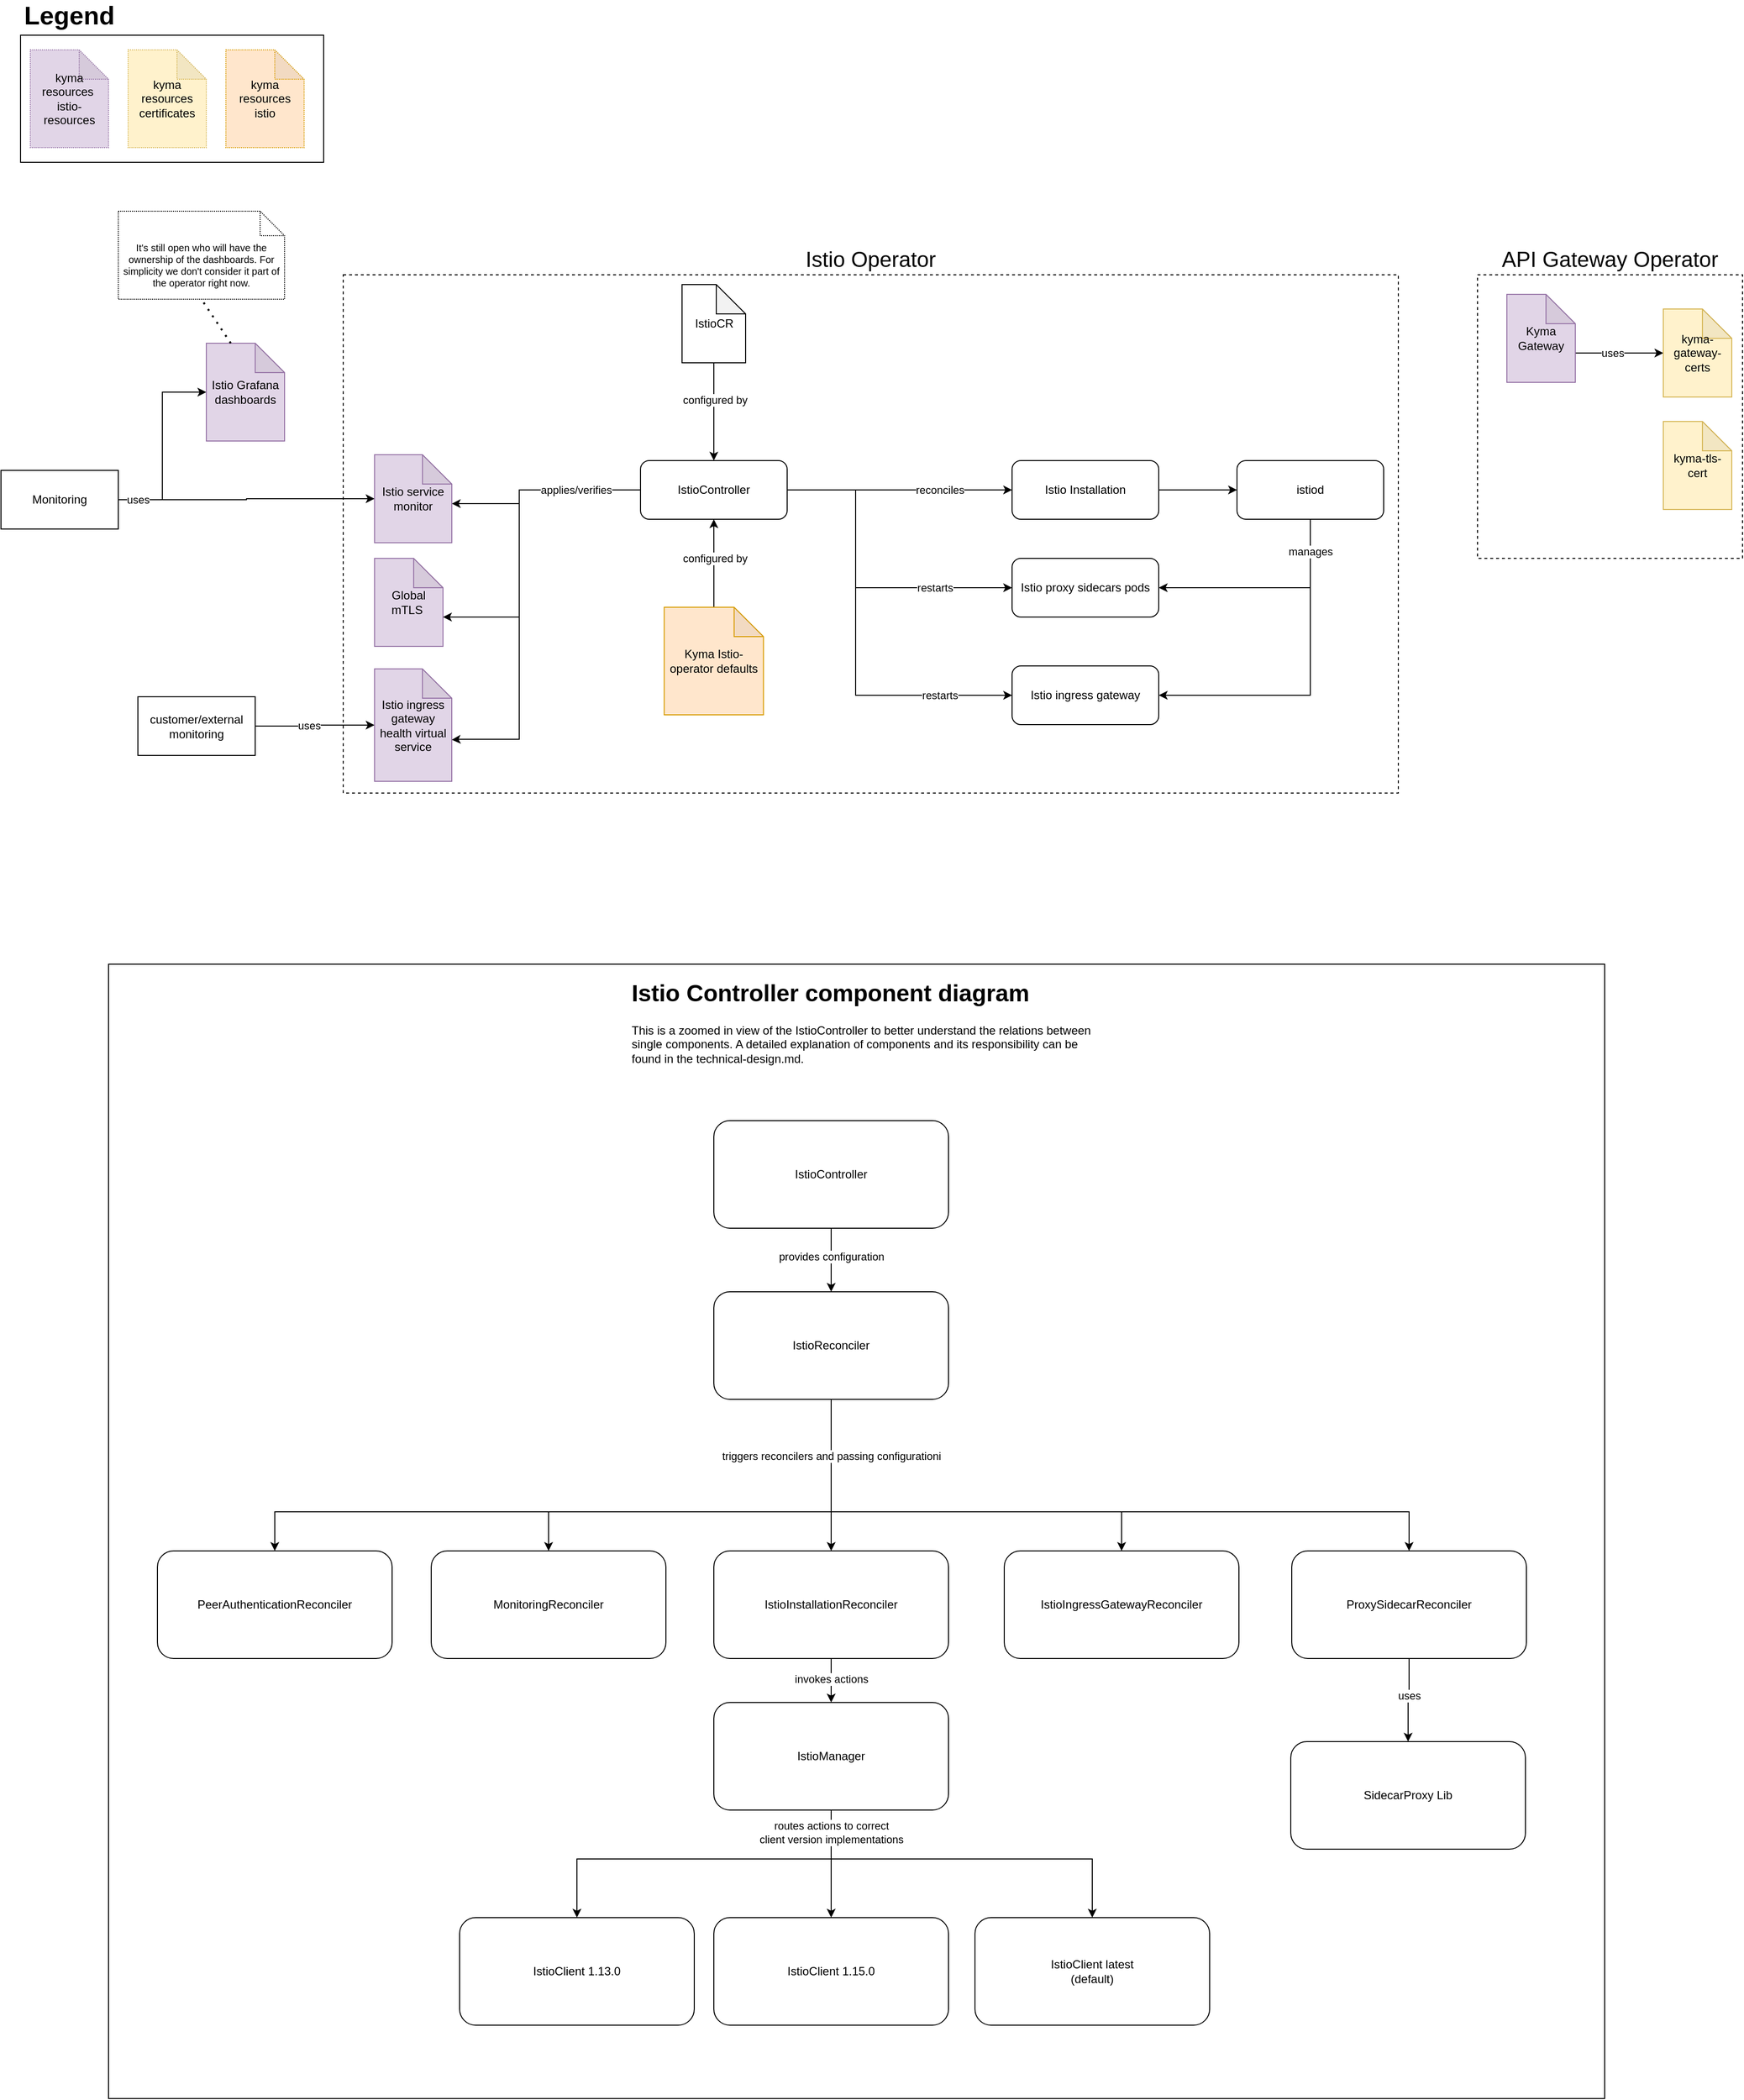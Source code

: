 <mxfile version="20.5.3" type="embed"><diagram id="23iRSUPoRavnBvh4doch" name="Page-1"><mxGraphModel dx="1334" dy="1063" grid="1" gridSize="10" guides="1" tooltips="1" connect="1" arrows="1" fold="1" page="1" pageScale="1" pageWidth="827" pageHeight="1169" math="0" shadow="0"><root><mxCell id="0"/><mxCell id="1" parent="0"/><mxCell id="174" value="" style="rounded=0;whiteSpace=wrap;html=1;fillColor=none;" parent="1" vertex="1"><mxGeometry x="150" y="1050" width="1530" height="1160" as="geometry"/></mxCell><mxCell id="156" style="edgeStyle=orthogonalEdgeStyle;rounded=0;orthogonalLoop=1;jettySize=auto;html=1;entryX=0;entryY=0.5;entryDx=0;entryDy=0;entryPerimeter=0;" parent="1" source="32" target="28" edge="1"><mxGeometry relative="1" as="geometry"/></mxCell><mxCell id="118" value="API Gateway Operator" style="rounded=0;whiteSpace=wrap;html=1;fillColor=none;labelPosition=center;verticalLabelPosition=top;align=center;verticalAlign=bottom;dashed=1;fontSize=22;" parent="1" vertex="1"><mxGeometry x="1550" y="345" width="271" height="290" as="geometry"/></mxCell><mxCell id="38" value="Istio Operator" style="rounded=0;whiteSpace=wrap;html=1;fillColor=none;labelPosition=center;verticalLabelPosition=top;align=center;verticalAlign=bottom;fontSize=22;dashed=1;" parent="1" vertex="1"><mxGeometry x="390" y="345" width="1079" height="530" as="geometry"/></mxCell><mxCell id="33" style="edgeStyle=orthogonalEdgeStyle;rounded=0;orthogonalLoop=1;jettySize=auto;html=1;entryX=1;entryY=0.5;entryDx=0;entryDy=0;startArrow=classic;startFill=1;endArrow=none;endFill=0;" parent="1" source="26" target="32" edge="1"><mxGeometry relative="1" as="geometry"/></mxCell><mxCell id="37" value="uses" style="edgeLabel;html=1;align=center;verticalAlign=middle;resizable=0;points=[];" parent="33" vertex="1" connectable="0"><mxGeometry x="0.219" y="1" relative="1" as="geometry"><mxPoint x="-26" y="33" as="offset"/></mxGeometry></mxCell><mxCell id="27" value="Global mTLS&amp;nbsp;" style="shape=note;whiteSpace=wrap;html=1;backgroundOutline=1;darkOpacity=0.05;fillColor=#e1d5e7;strokeColor=#9673a6;" parent="1" vertex="1"><mxGeometry x="422.05" y="635" width="70" height="90" as="geometry"/></mxCell><mxCell id="28" value="Istio service monitor" style="shape=note;whiteSpace=wrap;html=1;backgroundOutline=1;darkOpacity=0.05;fillColor=#e1d5e7;strokeColor=#9673a6;" parent="1" vertex="1"><mxGeometry x="422.05" y="529" width="79" height="90" as="geometry"/></mxCell><mxCell id="43" style="edgeStyle=orthogonalEdgeStyle;rounded=0;orthogonalLoop=1;jettySize=auto;html=1;entryX=1;entryY=0.5;entryDx=0;entryDy=0;fontSize=22;startArrow=classic;startFill=1;endArrow=none;endFill=0;" parent="1" source="29" target="42" edge="1"><mxGeometry relative="1" as="geometry"/></mxCell><mxCell id="44" value="uses" style="edgeLabel;html=1;align=center;verticalAlign=middle;resizable=0;points=[];fontSize=11;" parent="43" vertex="1" connectable="0"><mxGeometry x="0.112" y="-1" relative="1" as="geometry"><mxPoint as="offset"/></mxGeometry></mxCell><mxCell id="29" value="Istio ingress gateway health virtual service" style="shape=note;whiteSpace=wrap;html=1;backgroundOutline=1;darkOpacity=0.05;fillColor=#e1d5e7;strokeColor=#9673a6;" parent="1" vertex="1"><mxGeometry x="422.05" y="748" width="78.95" height="115" as="geometry"/></mxCell><mxCell id="32" value="Monitoring" style="whiteSpace=wrap;html=1;" parent="1" vertex="1"><mxGeometry x="40" y="545" width="120" height="60" as="geometry"/></mxCell><mxCell id="61" style="edgeStyle=orthogonalEdgeStyle;rounded=0;orthogonalLoop=1;jettySize=auto;html=1;entryX=0;entryY=0;entryDx=70;entryDy=60;entryPerimeter=0;" parent="1" target="27" edge="1"><mxGeometry relative="1" as="geometry"><mxPoint x="691" y="565.0" as="sourcePoint"/><mxPoint x="550" y="855" as="targetPoint"/><Array as="points"><mxPoint x="570" y="565"/><mxPoint x="570" y="695"/></Array></mxGeometry></mxCell><mxCell id="62" style="edgeStyle=orthogonalEdgeStyle;rounded=0;orthogonalLoop=1;jettySize=auto;html=1;entryX=0;entryY=0;entryDx=78.95;entryDy=72.5;entryPerimeter=0;" parent="1" target="29" edge="1"><mxGeometry relative="1" as="geometry"><mxPoint x="697" y="565" as="sourcePoint"/><mxPoint x="540" y="815" as="targetPoint"/><Array as="points"><mxPoint x="570" y="565"/><mxPoint x="570" y="820"/><mxPoint x="510" y="820"/></Array></mxGeometry></mxCell><mxCell id="2" value="IstioController" style="rounded=1;whiteSpace=wrap;html=1;" parent="1" vertex="1"><mxGeometry x="694" y="535" width="150" height="60" as="geometry"/></mxCell><mxCell id="4" style="edgeStyle=orthogonalEdgeStyle;rounded=0;orthogonalLoop=1;jettySize=auto;html=1;entryX=0.5;entryY=0;entryDx=0;entryDy=0;" parent="1" source="3" target="2" edge="1"><mxGeometry relative="1" as="geometry"/></mxCell><mxCell id="5" value="configured by" style="edgeLabel;html=1;align=center;verticalAlign=middle;resizable=0;points=[];" parent="4" vertex="1" connectable="0"><mxGeometry x="-0.243" y="1" relative="1" as="geometry"><mxPoint as="offset"/></mxGeometry></mxCell><mxCell id="3" value="IstioCR" style="shape=note;whiteSpace=wrap;html=1;backgroundOutline=1;darkOpacity=0.05;" parent="1" vertex="1"><mxGeometry x="736.5" y="355" width="65" height="80" as="geometry"/></mxCell><mxCell id="6" value="Istio Installation" style="rounded=1;whiteSpace=wrap;html=1;" parent="1" vertex="1"><mxGeometry x="1074" y="535" width="150" height="60" as="geometry"/></mxCell><mxCell id="7" style="edgeStyle=orthogonalEdgeStyle;rounded=0;orthogonalLoop=1;jettySize=auto;html=1;entryX=0;entryY=0.5;entryDx=0;entryDy=0;" parent="1" source="2" target="6" edge="1"><mxGeometry relative="1" as="geometry"/></mxCell><mxCell id="9" value="reconciles" style="edgeLabel;html=1;align=center;verticalAlign=middle;resizable=0;points=[];" parent="7" vertex="1" connectable="0"><mxGeometry x="-0.061" y="3" relative="1" as="geometry"><mxPoint x="48" y="3" as="offset"/></mxGeometry></mxCell><mxCell id="10" value="Istio proxy sidecars pods" style="rounded=1;whiteSpace=wrap;html=1;" parent="1" vertex="1"><mxGeometry x="1074" y="635" width="150" height="60" as="geometry"/></mxCell><mxCell id="11" style="edgeStyle=orthogonalEdgeStyle;rounded=0;orthogonalLoop=1;jettySize=auto;html=1;entryX=0;entryY=0.5;entryDx=0;entryDy=0;" parent="1" source="2" target="10" edge="1"><mxGeometry relative="1" as="geometry"><Array as="points"><mxPoint x="914" y="565"/><mxPoint x="914" y="665"/></Array></mxGeometry></mxCell><mxCell id="16" value="restarts" style="edgeLabel;html=1;align=center;verticalAlign=middle;resizable=0;points=[];" parent="11" vertex="1" connectable="0"><mxGeometry x="0.521" relative="1" as="geometry"><mxPoint as="offset"/></mxGeometry></mxCell><mxCell id="12" value="Istio ingress gateway" style="rounded=1;whiteSpace=wrap;html=1;" parent="1" vertex="1"><mxGeometry x="1074" y="745" width="150" height="60" as="geometry"/></mxCell><mxCell id="13" value="restarts" style="edgeStyle=orthogonalEdgeStyle;rounded=0;orthogonalLoop=1;jettySize=auto;html=1;entryX=0;entryY=0.5;entryDx=0;entryDy=0;" parent="1" source="2" target="12" edge="1"><mxGeometry x="0.664" relative="1" as="geometry"><Array as="points"><mxPoint x="914" y="565"/><mxPoint x="914" y="775"/></Array><mxPoint as="offset"/></mxGeometry></mxCell><mxCell id="20" style="edgeStyle=orthogonalEdgeStyle;rounded=0;orthogonalLoop=1;jettySize=auto;html=1;entryX=1;entryY=0.5;entryDx=0;entryDy=0;" parent="1" source="18" target="10" edge="1"><mxGeometry relative="1" as="geometry"><Array as="points"><mxPoint x="1379" y="665"/></Array></mxGeometry></mxCell><mxCell id="21" style="edgeStyle=orthogonalEdgeStyle;rounded=0;orthogonalLoop=1;jettySize=auto;html=1;entryX=1;entryY=0.5;entryDx=0;entryDy=0;" parent="1" source="18" target="12" edge="1"><mxGeometry relative="1" as="geometry"><Array as="points"><mxPoint x="1379" y="775"/></Array></mxGeometry></mxCell><mxCell id="22" value="manages" style="edgeLabel;html=1;align=center;verticalAlign=middle;resizable=0;points=[];" parent="21" vertex="1" connectable="0"><mxGeometry x="-0.802" relative="1" as="geometry"><mxPoint as="offset"/></mxGeometry></mxCell><mxCell id="18" value="istiod" style="rounded=1;whiteSpace=wrap;html=1;" parent="1" vertex="1"><mxGeometry x="1304" y="535" width="150" height="60" as="geometry"/></mxCell><mxCell id="19" value="" style="edgeStyle=orthogonalEdgeStyle;rounded=0;orthogonalLoop=1;jettySize=auto;html=1;" parent="1" source="6" target="18" edge="1"><mxGeometry relative="1" as="geometry"/></mxCell><mxCell id="26" value="Istio Grafana dashboards" style="shape=note;whiteSpace=wrap;html=1;backgroundOutline=1;darkOpacity=0.05;fillColor=#e1d5e7;strokeColor=#9673a6;" parent="1" vertex="1"><mxGeometry x="250" y="415" width="80" height="100" as="geometry"/></mxCell><mxCell id="42" value="customer/external monitoring" style="whiteSpace=wrap;html=1;" parent="1" vertex="1"><mxGeometry x="180" y="776.5" width="120" height="60" as="geometry"/></mxCell><mxCell id="146" style="edgeStyle=orthogonalEdgeStyle;rounded=0;orthogonalLoop=1;jettySize=auto;html=1;entryX=0;entryY=0;entryDx=70;entryDy=60;entryPerimeter=0;fontSize=22;startArrow=classic;startFill=1;endArrow=none;endFill=0;" parent="1" source="46" target="145" edge="1"><mxGeometry relative="1" as="geometry"/></mxCell><mxCell id="147" value="uses" style="edgeLabel;html=1;align=center;verticalAlign=middle;resizable=0;points=[];fontSize=11;" parent="146" vertex="1" connectable="0"><mxGeometry x="0.165" relative="1" as="geometry"><mxPoint as="offset"/></mxGeometry></mxCell><mxCell id="46" value="kyma-gateway-certs" style="shape=note;whiteSpace=wrap;html=1;backgroundOutline=1;darkOpacity=0.05;fillColor=#fff2cc;strokeColor=#d6b656;" parent="1" vertex="1"><mxGeometry x="1740" y="380" width="70" height="90" as="geometry"/></mxCell><mxCell id="47" value="kyma-tls-cert" style="shape=note;whiteSpace=wrap;html=1;backgroundOutline=1;darkOpacity=0.05;fillColor=#fff2cc;strokeColor=#d6b656;" parent="1" vertex="1"><mxGeometry x="1740" y="495" width="70" height="90" as="geometry"/></mxCell><mxCell id="58" style="edgeStyle=orthogonalEdgeStyle;rounded=0;orthogonalLoop=1;jettySize=auto;html=1;entryX=1;entryY=0.556;entryDx=0;entryDy=0;entryPerimeter=0;" parent="1" source="2" target="28" edge="1"><mxGeometry relative="1" as="geometry"><Array as="points"><mxPoint x="570" y="565"/><mxPoint x="570" y="579"/></Array></mxGeometry></mxCell><mxCell id="60" value="applies/verifies" style="edgeLabel;html=1;align=center;verticalAlign=middle;resizable=0;points=[];" parent="58" vertex="1" connectable="0"><mxGeometry x="-0.626" y="-2" relative="1" as="geometry"><mxPoint x="-28" y="2" as="offset"/></mxGeometry></mxCell><mxCell id="65" style="edgeStyle=orthogonalEdgeStyle;rounded=0;orthogonalLoop=1;jettySize=auto;html=1;entryX=0.5;entryY=1;entryDx=0;entryDy=0;" parent="1" source="63" target="2" edge="1"><mxGeometry relative="1" as="geometry"/></mxCell><mxCell id="66" value="configured by" style="edgeLabel;html=1;align=center;verticalAlign=middle;resizable=0;points=[];" parent="65" vertex="1" connectable="0"><mxGeometry x="0.119" y="-1" relative="1" as="geometry"><mxPoint as="offset"/></mxGeometry></mxCell><mxCell id="63" value="Kyma Istio-operator defaults" style="shape=note;whiteSpace=wrap;html=1;backgroundOutline=1;darkOpacity=0.05;fillColor=#ffe6cc;strokeColor=#d79b00;" parent="1" vertex="1"><mxGeometry x="718.25" y="685" width="101.5" height="110" as="geometry"/></mxCell><mxCell id="93" value="IstioController" style="rounded=1;whiteSpace=wrap;html=1;" parent="1" vertex="1"><mxGeometry x="769" y="1210" width="240" height="110" as="geometry"/></mxCell><mxCell id="166" style="edgeStyle=orthogonalEdgeStyle;rounded=0;orthogonalLoop=1;jettySize=auto;html=1;" parent="1" source="94" target="148" edge="1"><mxGeometry relative="1" as="geometry"/></mxCell><mxCell id="167" value="invokes actions" style="edgeLabel;html=1;align=center;verticalAlign=middle;resizable=0;points=[];" parent="166" vertex="1" connectable="0"><mxGeometry x="-0.068" relative="1" as="geometry"><mxPoint as="offset"/></mxGeometry></mxCell><mxCell id="94" value="IstioInstallationReconciler" style="rounded=1;whiteSpace=wrap;html=1;" parent="1" vertex="1"><mxGeometry x="769" y="1650" width="240" height="110" as="geometry"/></mxCell><mxCell id="98" style="edgeStyle=orthogonalEdgeStyle;rounded=0;orthogonalLoop=1;jettySize=auto;html=1;entryX=0.5;entryY=1;entryDx=0;entryDy=0;startArrow=classic;startFill=1;endArrow=none;endFill=0;" parent="1" source="95" target="93" edge="1"><mxGeometry relative="1" as="geometry"/></mxCell><mxCell id="99" value="provides configuration" style="edgeLabel;html=1;align=center;verticalAlign=middle;resizable=0;points=[];" parent="98" vertex="1" connectable="0"><mxGeometry x="0.103" relative="1" as="geometry"><mxPoint as="offset"/></mxGeometry></mxCell><mxCell id="169" style="edgeStyle=orthogonalEdgeStyle;rounded=0;orthogonalLoop=1;jettySize=auto;html=1;entryX=0.5;entryY=0;entryDx=0;entryDy=0;" parent="1" source="95" target="160" edge="1"><mxGeometry relative="1" as="geometry"><Array as="points"><mxPoint x="889" y="1610"/><mxPoint x="600" y="1610"/></Array></mxGeometry></mxCell><mxCell id="170" style="edgeStyle=orthogonalEdgeStyle;rounded=0;orthogonalLoop=1;jettySize=auto;html=1;entryX=0.5;entryY=0;entryDx=0;entryDy=0;" parent="1" source="95" target="94" edge="1"><mxGeometry relative="1" as="geometry"/></mxCell><mxCell id="172" style="edgeStyle=orthogonalEdgeStyle;rounded=0;orthogonalLoop=1;jettySize=auto;html=1;" parent="1" source="95" target="171" edge="1"><mxGeometry relative="1" as="geometry"><Array as="points"><mxPoint x="889" y="1610"/><mxPoint x="320" y="1610"/></Array></mxGeometry></mxCell><mxCell id="95" value="IstioReconciler" style="rounded=1;whiteSpace=wrap;html=1;" parent="1" vertex="1"><mxGeometry x="769" y="1385" width="240" height="110" as="geometry"/></mxCell><mxCell id="105" style="edgeStyle=orthogonalEdgeStyle;rounded=0;orthogonalLoop=1;jettySize=auto;html=1;entryX=0.5;entryY=1;entryDx=0;entryDy=0;startArrow=classic;startFill=1;endArrow=none;endFill=0;" parent="1" source="102" target="103" edge="1"><mxGeometry relative="1" as="geometry"/></mxCell><mxCell id="106" value="uses" style="edgeLabel;html=1;align=center;verticalAlign=middle;resizable=0;points=[];" parent="105" vertex="1" connectable="0"><mxGeometry x="0.117" relative="1" as="geometry"><mxPoint as="offset"/></mxGeometry></mxCell><mxCell id="102" value="SidecarProxy Lib" style="rounded=1;whiteSpace=wrap;html=1;" parent="1" vertex="1"><mxGeometry x="1359" y="1845" width="240" height="110" as="geometry"/></mxCell><mxCell id="110" style="edgeStyle=orthogonalEdgeStyle;rounded=0;orthogonalLoop=1;jettySize=auto;html=1;entryX=0.5;entryY=1;entryDx=0;entryDy=0;startArrow=classic;startFill=1;endArrow=none;endFill=0;" parent="1" source="103" target="95" edge="1"><mxGeometry relative="1" as="geometry"><Array as="points"><mxPoint x="1480" y="1610"/><mxPoint x="889" y="1610"/></Array></mxGeometry></mxCell><mxCell id="103" value="ProxySidecarReconciler" style="rounded=1;whiteSpace=wrap;html=1;" parent="1" vertex="1"><mxGeometry x="1360" y="1650" width="240" height="110" as="geometry"/></mxCell><mxCell id="111" style="edgeStyle=orthogonalEdgeStyle;rounded=0;orthogonalLoop=1;jettySize=auto;html=1;entryX=0.5;entryY=1;entryDx=0;entryDy=0;startArrow=classic;startFill=1;endArrow=none;endFill=0;" parent="1" source="107" target="95" edge="1"><mxGeometry relative="1" as="geometry"><Array as="points"><mxPoint x="1186" y="1610"/><mxPoint x="889" y="1610"/></Array></mxGeometry></mxCell><mxCell id="115" value="triggers reconcilers and passing configurationi" style="edgeLabel;html=1;align=center;verticalAlign=middle;resizable=0;points=[];" parent="111" vertex="1" connectable="0"><mxGeometry x="0.61" y="-1" relative="1" as="geometry"><mxPoint x="-1" y="-30" as="offset"/></mxGeometry></mxCell><mxCell id="107" value="IstioIngressGatewayReconciler" style="rounded=1;whiteSpace=wrap;html=1;" parent="1" vertex="1"><mxGeometry x="1066" y="1650" width="240" height="110" as="geometry"/></mxCell><mxCell id="119" value="kyma resources&amp;nbsp; istio-resources" style="shape=note;whiteSpace=wrap;html=1;backgroundOutline=1;darkOpacity=0.05;dashed=1;dashPattern=1 1;fillColor=#e1d5e7;strokeColor=#9673a6;" parent="1" vertex="1"><mxGeometry x="70" y="115" width="80" height="100" as="geometry"/></mxCell><mxCell id="120" value="Legend" style="text;html=1;strokeColor=none;fillColor=none;align=center;verticalAlign=middle;whiteSpace=wrap;rounded=0;dashed=1;dashPattern=1 1;fontSize=26;fontStyle=1" parent="1" vertex="1"><mxGeometry x="80" y="65" width="60" height="30" as="geometry"/></mxCell><mxCell id="140" value="&lt;span style=&quot;background-color: rgb(255, 255, 255); font-size: 10px;&quot;&gt;It's still open who will have the ownership of the dashboards. For simplicity we don't consider it part of the operator right now.&lt;/span&gt;" style="shape=note2;boundedLbl=1;whiteSpace=wrap;html=1;size=25;verticalAlign=top;align=center;dashed=1;dashPattern=1 1;fontSize=10;fillColor=none;" parent="1" vertex="1"><mxGeometry x="160" y="280" width="170" height="90" as="geometry"/></mxCell><mxCell id="141" value="" style="endArrow=none;dashed=1;html=1;dashPattern=1 3;strokeWidth=2;rounded=0;fontSize=10;entryX=0.5;entryY=1;entryDx=0;entryDy=0;entryPerimeter=0;exitX=0;exitY=0;exitDx=25;exitDy=0;exitPerimeter=0;" parent="1" source="26" target="140" edge="1"><mxGeometry width="50" height="50" relative="1" as="geometry"><mxPoint x="20" y="470" as="sourcePoint"/><mxPoint x="70" y="420" as="targetPoint"/></mxGeometry></mxCell><mxCell id="142" value="kyma resources certificates" style="shape=note;whiteSpace=wrap;html=1;backgroundOutline=1;darkOpacity=0.05;dashed=1;dashPattern=1 1;fillColor=#fff2cc;strokeColor=#d6b656;" parent="1" vertex="1"><mxGeometry x="170" y="115" width="80" height="100" as="geometry"/></mxCell><mxCell id="145" value="Kyma Gateway" style="shape=note;whiteSpace=wrap;html=1;backgroundOutline=1;darkOpacity=0.05;fillColor=#e1d5e7;strokeColor=#9673a6;" parent="1" vertex="1"><mxGeometry x="1580" y="365" width="70" height="90" as="geometry"/></mxCell><mxCell id="163" style="edgeStyle=orthogonalEdgeStyle;rounded=0;orthogonalLoop=1;jettySize=auto;html=1;" parent="1" source="148" target="150" edge="1"><mxGeometry relative="1" as="geometry"><Array as="points"><mxPoint x="889" y="1965"/><mxPoint x="1156" y="1965"/></Array></mxGeometry></mxCell><mxCell id="164" style="edgeStyle=orthogonalEdgeStyle;rounded=0;orthogonalLoop=1;jettySize=auto;html=1;entryX=0.5;entryY=0;entryDx=0;entryDy=0;" parent="1" source="148" target="153" edge="1"><mxGeometry relative="1" as="geometry"/></mxCell><mxCell id="165" style="edgeStyle=orthogonalEdgeStyle;rounded=0;orthogonalLoop=1;jettySize=auto;html=1;" parent="1" source="148" target="152" edge="1"><mxGeometry relative="1" as="geometry"><Array as="points"><mxPoint x="889" y="1965"/><mxPoint x="629" y="1965"/></Array></mxGeometry></mxCell><mxCell id="168" value="routes actions to correct &lt;br&gt;client version implementations" style="edgeLabel;html=1;align=center;verticalAlign=middle;resizable=0;points=[];" parent="165" vertex="1" connectable="0"><mxGeometry x="-0.879" relative="1" as="geometry"><mxPoint as="offset"/></mxGeometry></mxCell><mxCell id="148" value="IstioManager" style="rounded=1;whiteSpace=wrap;html=1;" parent="1" vertex="1"><mxGeometry x="769" y="1805" width="240" height="110" as="geometry"/></mxCell><mxCell id="150" value="IstioClient latest&lt;br&gt;(default)" style="rounded=1;whiteSpace=wrap;html=1;" parent="1" vertex="1"><mxGeometry x="1036.05" y="2025" width="240" height="110" as="geometry"/></mxCell><mxCell id="152" value="IstioClient 1.13.0" style="rounded=1;whiteSpace=wrap;html=1;" parent="1" vertex="1"><mxGeometry x="509" y="2025" width="240" height="110" as="geometry"/></mxCell><mxCell id="153" value="IstioClient 1.15.0" style="rounded=1;whiteSpace=wrap;html=1;" parent="1" vertex="1"><mxGeometry x="769" y="2025" width="240" height="110" as="geometry"/></mxCell><mxCell id="159" value="" style="rounded=0;whiteSpace=wrap;html=1;fillColor=none;" parent="1" vertex="1"><mxGeometry x="60" y="100" width="310" height="130" as="geometry"/></mxCell><mxCell id="157" value="kyma resources&lt;br&gt;istio" style="shape=note;whiteSpace=wrap;html=1;backgroundOutline=1;darkOpacity=0.05;dashed=1;dashPattern=1 1;fillColor=#ffe6cc;strokeColor=#d79b00;" parent="1" vertex="1"><mxGeometry x="270" y="115" width="80" height="100" as="geometry"/></mxCell><mxCell id="160" value="MonitoringReconciler" style="rounded=1;whiteSpace=wrap;html=1;" parent="1" vertex="1"><mxGeometry x="480" y="1650" width="240" height="110" as="geometry"/></mxCell><mxCell id="171" value="PeerAuthenticationReconciler" style="rounded=1;whiteSpace=wrap;html=1;" parent="1" vertex="1"><mxGeometry x="200" y="1650" width="240" height="110" as="geometry"/></mxCell><mxCell id="173" value="&lt;h1&gt;Istio Controller component diagram&lt;/h1&gt;&lt;div&gt;This is a zoomed in view of the IstioController to better understand the relations between single components. A detailed explanation of components and its responsibility can be found in the technical-design.md.&lt;/div&gt;" style="text;html=1;strokeColor=none;fillColor=none;spacing=5;spacingTop=-20;whiteSpace=wrap;overflow=hidden;rounded=0;" parent="1" vertex="1"><mxGeometry x="680" y="1060" width="490" height="120" as="geometry"/></mxCell></root></mxGraphModel></diagram></mxfile>